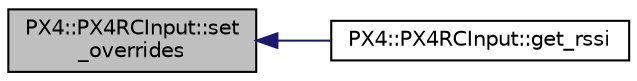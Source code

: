 digraph "PX4::PX4RCInput::set_overrides"
{
 // INTERACTIVE_SVG=YES
  edge [fontname="Helvetica",fontsize="10",labelfontname="Helvetica",labelfontsize="10"];
  node [fontname="Helvetica",fontsize="10",shape=record];
  rankdir="LR";
  Node1 [label="PX4::PX4RCInput::set\l_overrides",height=0.2,width=0.4,color="black", fillcolor="grey75", style="filled", fontcolor="black"];
  Node1 -> Node2 [dir="back",color="midnightblue",fontsize="10",style="solid",fontname="Helvetica"];
  Node2 [label="PX4::PX4RCInput::get_rssi",height=0.2,width=0.4,color="black", fillcolor="white", style="filled",URL="$classPX4_1_1PX4RCInput.html#aa4a24143b64689e66a70557614da02f7"];
}
